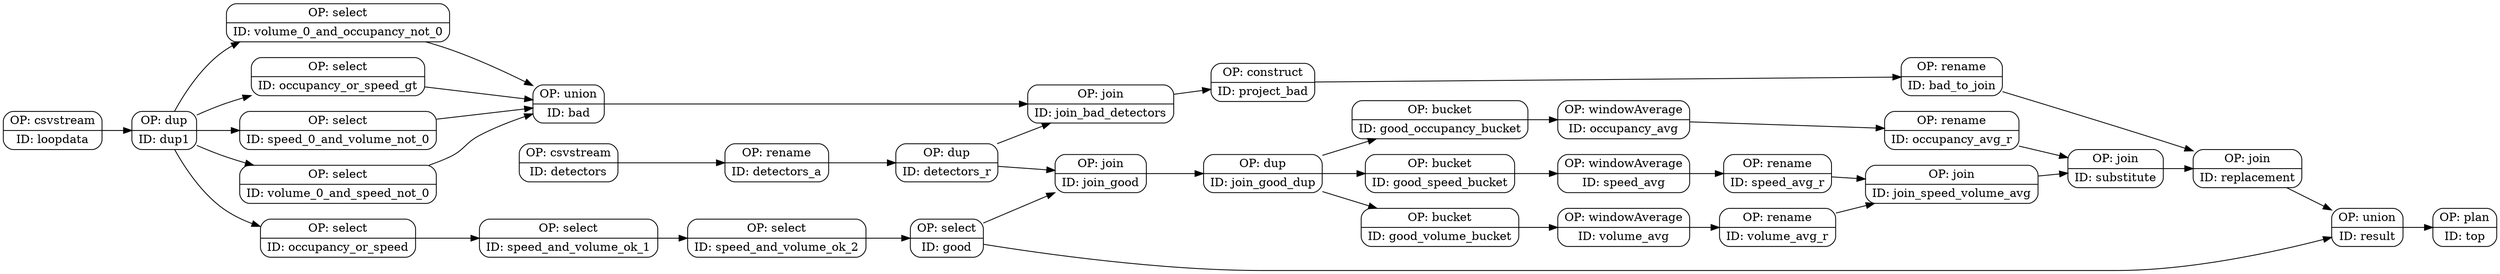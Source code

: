 digraph tree {
rankdir="LR"
node [shape=record];
node [style=rounded];
"top" [label="OP: plan | {ID: top}"];
"loopdata" [label="OP: csvstream | {ID: loopdata}"];
"detectors" [label="OP: csvstream | {ID: detectors}"];
"dup1" [label="OP: dup | {ID: dup1}"];
"detectors_a" [label="OP: rename | {ID: detectors_a}"];
"detectors_r" [label="OP: dup | {ID: detectors_r}"];
"occupancy_or_speed" [label="OP: select | {ID: occupancy_or_speed}"];
"speed_and_volume_ok_1" [label="OP: select | {ID: speed_and_volume_ok_1}"];
"speed_and_volume_ok_2" [label="OP: select | {ID: speed_and_volume_ok_2}"];
"good" [label="OP: select | {ID: good}"];
"join_good" [label="OP: join | {ID: join_good}"];
"join_good_dup" [label="OP: dup | {ID: join_good_dup}"];
"good_speed_bucket" [label="OP: bucket | {ID: good_speed_bucket}"];
"good_volume_bucket" [label="OP: bucket | {ID: good_volume_bucket}"];
"good_occupancy_bucket" [label="OP: bucket | {ID: good_occupancy_bucket}"];
"speed_avg" [label="OP: windowAverage | {ID: speed_avg}"];
"volume_avg" [label="OP: windowAverage | {ID: volume_avg}"];
"occupancy_avg" [label="OP: windowAverage | {ID: occupancy_avg}"];
"speed_avg_r" [label="OP: rename | {ID: speed_avg_r}"];
"volume_avg_r" [label="OP: rename | {ID: volume_avg_r}"];
"occupancy_avg_r" [label="OP: rename | {ID: occupancy_avg_r}"];
"join_speed_volume_avg" [label="OP: join | {ID: join_speed_volume_avg}"];
"substitute" [label="OP: join | {ID: substitute}"];
"occupancy_or_speed_gt" [label="OP: select | {ID: occupancy_or_speed_gt}"];
"speed_0_and_volume_not_0" [label="OP: select | {ID: speed_0_and_volume_not_0}"];
"volume_0_and_speed_not_0" [label="OP: select | {ID: volume_0_and_speed_not_0}"];
"volume_0_and_occupancy_not_0" [label="OP: select | {ID: volume_0_and_occupancy_not_0}"];
"bad" [label="OP: union | {ID: bad}"];
"join_bad_detectors" [label="OP: join | {ID: join_bad_detectors}"];
"project_bad" [label="OP: construct | {ID: project_bad}"];
"bad_to_join" [label="OP: rename | {ID: bad_to_join}"];
"replacement" [label="OP: join | {ID: replacement}"];
"result" [label="OP: union | {ID: result}"];
"result" -> "top";
"loopdata" -> "dup1";
"detectors" -> "detectors_a";
"detectors_a" -> "detectors_r";
"dup1" -> "occupancy_or_speed";
"occupancy_or_speed" -> "speed_and_volume_ok_1";
"speed_and_volume_ok_1" -> "speed_and_volume_ok_2";
"speed_and_volume_ok_2" -> "good";
"good" -> "join_good";
"detectors_r" -> "join_good";
"join_good" -> "join_good_dup";
"join_good_dup" -> "good_speed_bucket";
"join_good_dup" -> "good_volume_bucket";
"join_good_dup" -> "good_occupancy_bucket";
"good_speed_bucket" -> "speed_avg";
"good_volume_bucket" -> "volume_avg";
"good_occupancy_bucket" -> "occupancy_avg";
"speed_avg" -> "speed_avg_r";
"volume_avg" -> "volume_avg_r";
"occupancy_avg" -> "occupancy_avg_r";
"speed_avg_r" -> "join_speed_volume_avg";
"volume_avg_r" -> "join_speed_volume_avg";
"join_speed_volume_avg" -> "substitute";
"occupancy_avg_r" -> "substitute";
"dup1" -> "occupancy_or_speed_gt";
"dup1" -> "speed_0_and_volume_not_0";
"dup1" -> "volume_0_and_speed_not_0";
"dup1" -> "volume_0_and_occupancy_not_0";
"occupancy_or_speed_gt" -> "bad";
"speed_0_and_volume_not_0" -> "bad";
"volume_0_and_speed_not_0" -> "bad";
"volume_0_and_occupancy_not_0" -> "bad";
"bad" -> "join_bad_detectors";
"detectors_r" -> "join_bad_detectors";
"join_bad_detectors" -> "project_bad";
"project_bad" -> "bad_to_join";
"bad_to_join" -> "replacement";
"substitute" -> "replacement";
"replacement" -> "result";
"good" -> "result";
}
